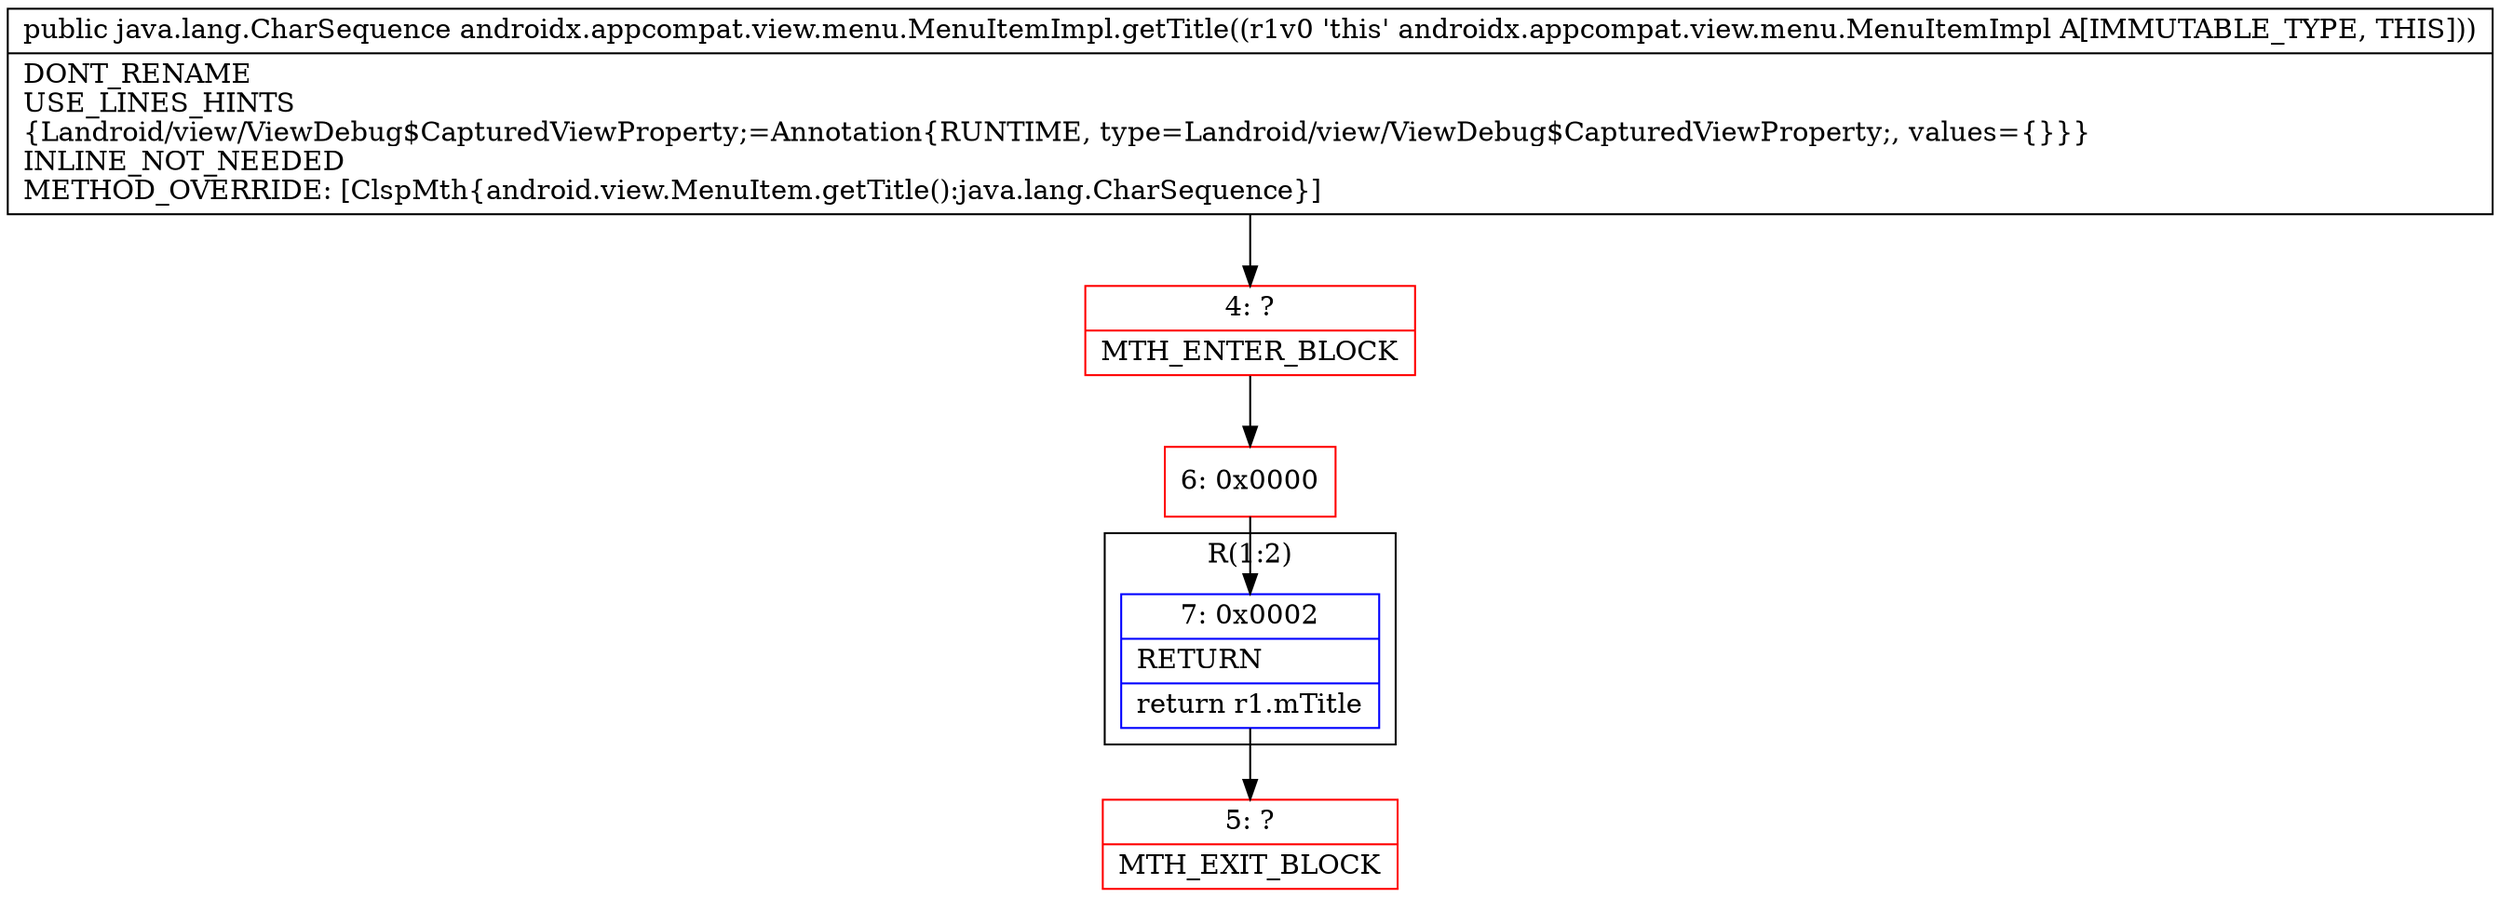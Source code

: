 digraph "CFG forandroidx.appcompat.view.menu.MenuItemImpl.getTitle()Ljava\/lang\/CharSequence;" {
subgraph cluster_Region_501443251 {
label = "R(1:2)";
node [shape=record,color=blue];
Node_7 [shape=record,label="{7\:\ 0x0002|RETURN\l|return r1.mTitle\l}"];
}
Node_4 [shape=record,color=red,label="{4\:\ ?|MTH_ENTER_BLOCK\l}"];
Node_6 [shape=record,color=red,label="{6\:\ 0x0000}"];
Node_5 [shape=record,color=red,label="{5\:\ ?|MTH_EXIT_BLOCK\l}"];
MethodNode[shape=record,label="{public java.lang.CharSequence androidx.appcompat.view.menu.MenuItemImpl.getTitle((r1v0 'this' androidx.appcompat.view.menu.MenuItemImpl A[IMMUTABLE_TYPE, THIS]))  | DONT_RENAME\lUSE_LINES_HINTS\l\{Landroid\/view\/ViewDebug$CapturedViewProperty;=Annotation\{RUNTIME, type=Landroid\/view\/ViewDebug$CapturedViewProperty;, values=\{\}\}\}\lINLINE_NOT_NEEDED\lMETHOD_OVERRIDE: [ClspMth\{android.view.MenuItem.getTitle():java.lang.CharSequence\}]\l}"];
MethodNode -> Node_4;Node_7 -> Node_5;
Node_4 -> Node_6;
Node_6 -> Node_7;
}


